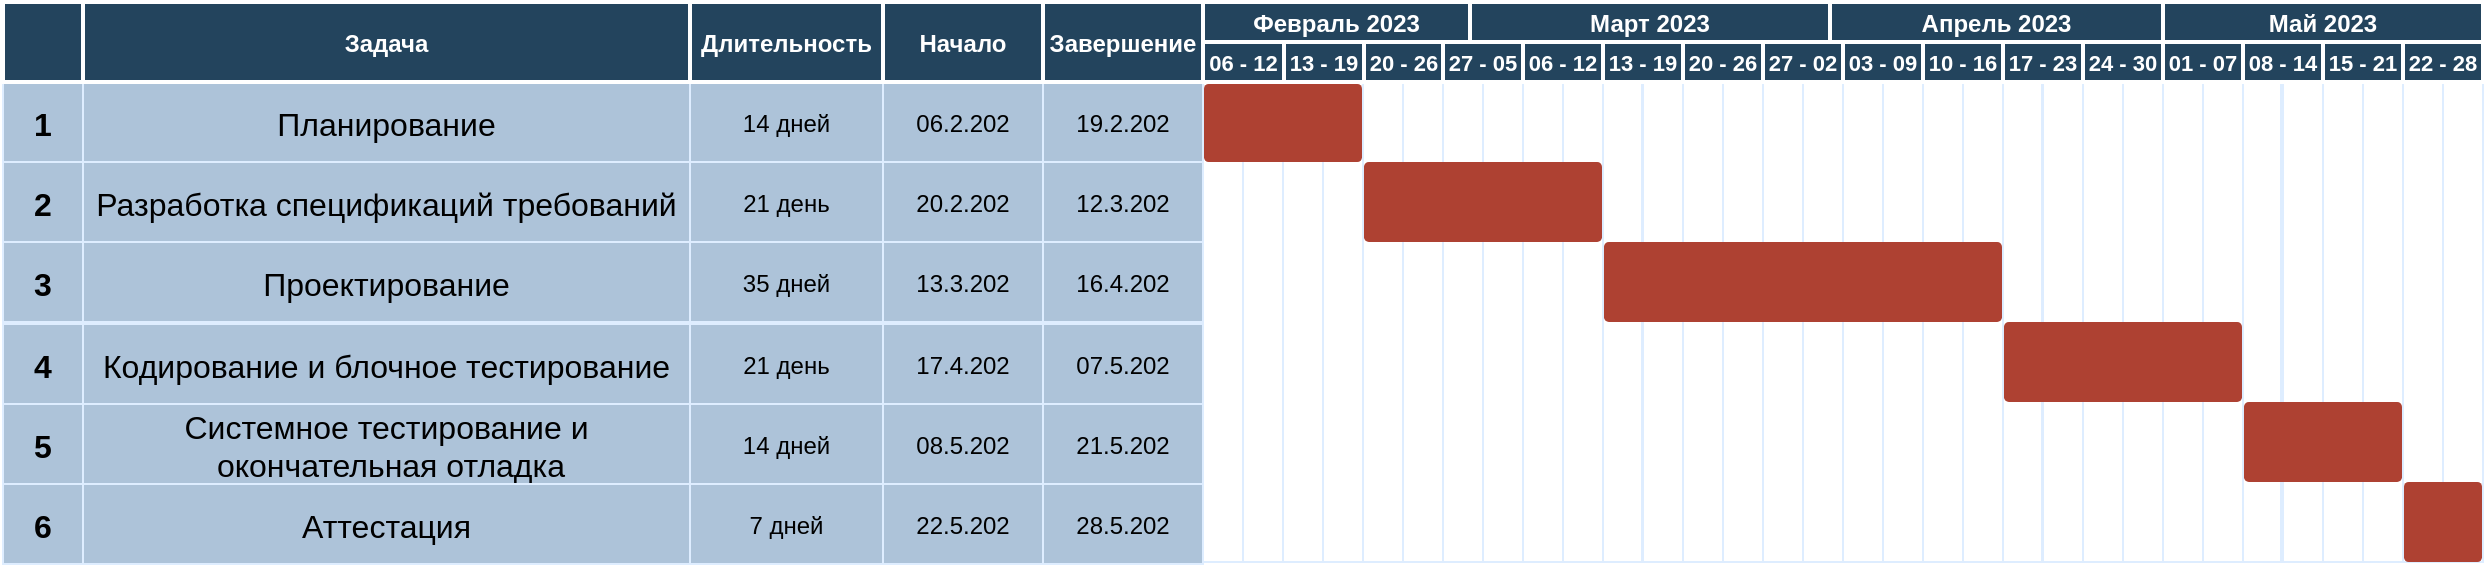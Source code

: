 <mxfile version="20.8.23" type="device"><diagram name="Page-1" id="8378b5f6-a2b2-b727-a746-972ab9d02e00"><mxGraphModel dx="1581" dy="602" grid="0" gridSize="10" guides="1" tooltips="1" connect="0" arrows="1" fold="1" page="1" pageScale="1.5" pageWidth="1169" pageHeight="827" background="none" math="0" shadow="0"><root><mxCell id="0"/><mxCell id="1" parent="0"/><mxCell id="5sbQRUAADLCEo3dAA-oh-627" value="" style="strokeColor=#DEEDFF" vertex="1" parent="1"><mxGeometry x="1195.5" y="1080.0" width="20" height="240" as="geometry"/></mxCell><mxCell id="5sbQRUAADLCEo3dAA-oh-625" value="" style="strokeColor=#DEEDFF" vertex="1" parent="1"><mxGeometry x="1036.5" y="1080.0" width="20" height="240" as="geometry"/></mxCell><mxCell id="5sbQRUAADLCEo3dAA-oh-626" value="" style="strokeColor=#DEEDFF" vertex="1" parent="1"><mxGeometry x="1076.0" y="1080.0" width="20" height="240" as="geometry"/></mxCell><mxCell id="5sbQRUAADLCEo3dAA-oh-624" value="" style="strokeColor=#DEEDFF" vertex="1" parent="1"><mxGeometry x="876.0" y="1080.0" width="20" height="240" as="geometry"/></mxCell><mxCell id="5sbQRUAADLCEo3dAA-oh-278" value="1" style="strokeColor=#DEEDFF;fillColor=#ADC3D9;fontSize=16;fontStyle=1" vertex="1" parent="1"><mxGeometry x="76.5" y="1080" width="40" height="40" as="geometry"/></mxCell><mxCell id="5sbQRUAADLCEo3dAA-oh-279" value="Планирование" style="align=center;strokeColor=#DEEDFF;fillColor=#ADC3D9;fontSize=16;" vertex="1" parent="1"><mxGeometry x="116.5" y="1080" width="303.5" height="40" as="geometry"/></mxCell><mxCell id="5sbQRUAADLCEo3dAA-oh-280" value="14 дней" style="strokeColor=#DEEDFF;fillColor=#ADC3D9" vertex="1" parent="1"><mxGeometry x="420" y="1080" width="96.5" height="40" as="geometry"/></mxCell><mxCell id="5sbQRUAADLCEo3dAA-oh-281" value="06.2.202" style="strokeColor=#DEEDFF;fillColor=#ADC3D9" vertex="1" parent="1"><mxGeometry x="516.5" y="1080" width="80" height="40" as="geometry"/></mxCell><mxCell id="5sbQRUAADLCEo3dAA-oh-282" value="19.2.202" style="strokeColor=#DEEDFF;fillColor=#ADC3D9" vertex="1" parent="1"><mxGeometry x="596.5" y="1080" width="80" height="40" as="geometry"/></mxCell><mxCell id="5sbQRUAADLCEo3dAA-oh-283" value="" style="strokeColor=#DEEDFF" vertex="1" parent="1"><mxGeometry x="676.5" y="1080.0" width="20" height="240" as="geometry"/></mxCell><mxCell id="5sbQRUAADLCEo3dAA-oh-409" value="" style="strokeColor=#DEEDFF" vertex="1" parent="1"><mxGeometry x="696.5" y="1080.0" width="20" height="240" as="geometry"/></mxCell><mxCell id="5sbQRUAADLCEo3dAA-oh-410" value="" style="strokeColor=#DEEDFF" vertex="1" parent="1"><mxGeometry x="716.5" y="1080.0" width="20" height="240" as="geometry"/></mxCell><mxCell id="5sbQRUAADLCEo3dAA-oh-411" value="" style="strokeColor=#DEEDFF" vertex="1" parent="1"><mxGeometry x="736.5" y="1080.0" width="20" height="240" as="geometry"/></mxCell><mxCell id="5sbQRUAADLCEo3dAA-oh-412" value="" style="strokeColor=#DEEDFF" vertex="1" parent="1"><mxGeometry x="756.5" y="1080.0" width="20" height="240" as="geometry"/></mxCell><mxCell id="5sbQRUAADLCEo3dAA-oh-415" value="" style="strokeColor=#DEEDFF" vertex="1" parent="1"><mxGeometry x="816.5" y="1080.0" width="20" height="240" as="geometry"/></mxCell><mxCell id="5sbQRUAADLCEo3dAA-oh-416" value="" style="strokeColor=#DEEDFF" vertex="1" parent="1"><mxGeometry x="836.5" y="1080.0" width="20" height="240" as="geometry"/></mxCell><mxCell id="5sbQRUAADLCEo3dAA-oh-417" value="" style="strokeColor=#DEEDFF" vertex="1" parent="1"><mxGeometry x="856.5" y="1080.0" width="20" height="240" as="geometry"/></mxCell><mxCell id="5sbQRUAADLCEo3dAA-oh-419" value="" style="strokeColor=#DEEDFF" vertex="1" parent="1"><mxGeometry x="896.5" y="1080.0" width="20" height="240" as="geometry"/></mxCell><mxCell id="5sbQRUAADLCEo3dAA-oh-422" value="" style="strokeColor=#DEEDFF" vertex="1" parent="1"><mxGeometry x="956.5" y="1080.0" width="20" height="240" as="geometry"/></mxCell><mxCell id="5sbQRUAADLCEo3dAA-oh-423" value="" style="strokeColor=#DEEDFF" vertex="1" parent="1"><mxGeometry x="976.5" y="1080.0" width="20" height="240" as="geometry"/></mxCell><mxCell id="5sbQRUAADLCEo3dAA-oh-424" value="" style="strokeColor=#DEEDFF" vertex="1" parent="1"><mxGeometry x="996.5" y="1080.0" width="20" height="240" as="geometry"/></mxCell><mxCell id="5sbQRUAADLCEo3dAA-oh-425" value="" style="strokeColor=#DEEDFF" vertex="1" parent="1"><mxGeometry x="1016.5" y="1080.0" width="20" height="240" as="geometry"/></mxCell><mxCell id="5sbQRUAADLCEo3dAA-oh-429" value="" style="strokeColor=#DEEDFF" vertex="1" parent="1"><mxGeometry x="1096.5" y="1080.0" width="20" height="240" as="geometry"/></mxCell><mxCell id="5sbQRUAADLCEo3dAA-oh-430" value="" style="strokeColor=#DEEDFF" vertex="1" parent="1"><mxGeometry x="1116.5" y="1080.0" width="20" height="240" as="geometry"/></mxCell><mxCell id="5sbQRUAADLCEo3dAA-oh-431" value="" style="strokeColor=#DEEDFF" vertex="1" parent="1"><mxGeometry x="1136.5" y="1080.0" width="20" height="240" as="geometry"/></mxCell><mxCell id="5sbQRUAADLCEo3dAA-oh-432" value="" style="strokeColor=#DEEDFF" vertex="1" parent="1"><mxGeometry x="1156.5" y="1080.0" width="20" height="240" as="geometry"/></mxCell><mxCell id="5sbQRUAADLCEo3dAA-oh-433" value="" style="strokeColor=#DEEDFF" vertex="1" parent="1"><mxGeometry x="1176.5" y="1080.0" width="20" height="240" as="geometry"/></mxCell><mxCell id="5sbQRUAADLCEo3dAA-oh-436" value="" style="strokeColor=#DEEDFF" vertex="1" parent="1"><mxGeometry x="1236.5" y="1080.0" width="20" height="240" as="geometry"/></mxCell><mxCell id="5sbQRUAADLCEo3dAA-oh-437" value="" style="strokeColor=#DEEDFF" vertex="1" parent="1"><mxGeometry x="1256.5" y="1080.0" width="20" height="240" as="geometry"/></mxCell><mxCell id="5sbQRUAADLCEo3dAA-oh-438" value="" style="strokeColor=#DEEDFF" vertex="1" parent="1"><mxGeometry x="1276.5" y="1080.0" width="20" height="240" as="geometry"/></mxCell><mxCell id="5sbQRUAADLCEo3dAA-oh-439" value="" style="strokeColor=#DEEDFF" vertex="1" parent="1"><mxGeometry x="1296.5" y="1080" width="20" height="240" as="geometry"/></mxCell><mxCell id="5sbQRUAADLCEo3dAA-oh-457" value="Задача" style="fillColor=#23445D;strokeColor=#FFFFFF;strokeWidth=2;fontColor=#FFFFFF;fontStyle=1" vertex="1" parent="1"><mxGeometry x="116.5" y="1040" width="303.5" height="40" as="geometry"/></mxCell><mxCell id="5sbQRUAADLCEo3dAA-oh-458" value="" style="fillColor=#23445D;strokeColor=#FFFFFF;strokeWidth=2;fontColor=#FFFFFF;fontStyle=1" vertex="1" parent="1"><mxGeometry x="76.5" y="1040" width="40" height="40" as="geometry"/></mxCell><mxCell id="5sbQRUAADLCEo3dAA-oh-459" value="Февраль 2023" style="fillColor=#23445D;strokeColor=#FFFFFF;strokeWidth=2;fontColor=#FFFFFF;fontStyle=1" vertex="1" parent="1"><mxGeometry x="676.5" y="1040" width="133.5" height="20" as="geometry"/></mxCell><mxCell id="5sbQRUAADLCEo3dAA-oh-460" value="06 - 12" style="fillColor=#23445D;strokeColor=#FFFFFF;strokeWidth=2;fontColor=#FFFFFF;fontStyle=1;fontSize=11;" vertex="1" parent="1"><mxGeometry x="676.5" y="1060" width="40.5" height="20" as="geometry"/></mxCell><mxCell id="5sbQRUAADLCEo3dAA-oh-467" value="Длительность" style="fillColor=#23445D;strokeColor=#FFFFFF;strokeWidth=2;fontColor=#FFFFFF;fontStyle=1" vertex="1" parent="1"><mxGeometry x="420" y="1040" width="96.5" height="40" as="geometry"/></mxCell><mxCell id="5sbQRUAADLCEo3dAA-oh-468" value="Начало" style="fillColor=#23445D;strokeColor=#FFFFFF;strokeWidth=2;fontColor=#FFFFFF;fontStyle=1" vertex="1" parent="1"><mxGeometry x="516.5" y="1040" width="80.0" height="40.0" as="geometry"/></mxCell><mxCell id="5sbQRUAADLCEo3dAA-oh-469" value="Завершение" style="fillColor=#23445D;strokeColor=#FFFFFF;strokeWidth=2;fontColor=#FFFFFF;fontStyle=1" vertex="1" parent="1"><mxGeometry x="596.5" y="1040" width="80.0" height="40.0" as="geometry"/></mxCell><mxCell id="5sbQRUAADLCEo3dAA-oh-470" value="Март 2023" style="fillColor=#23445D;strokeColor=#FFFFFF;strokeWidth=2;fontColor=#FFFFFF;fontStyle=1" vertex="1" parent="1"><mxGeometry x="810" y="1040" width="180" height="20" as="geometry"/></mxCell><mxCell id="5sbQRUAADLCEo3dAA-oh-478" value="Апрель 2023" style="fillColor=#23445D;strokeColor=#FFFFFF;strokeWidth=2;fontColor=#FFFFFF;fontStyle=1" vertex="1" parent="1"><mxGeometry x="990" y="1040" width="166.5" height="20" as="geometry"/></mxCell><mxCell id="5sbQRUAADLCEo3dAA-oh-486" value="Май 2023" style="fillColor=#23445D;strokeColor=#FFFFFF;strokeWidth=2;fontColor=#FFFFFF;fontStyle=1" vertex="1" parent="1"><mxGeometry x="1156.5" y="1040" width="160" height="20" as="geometry"/></mxCell><mxCell id="5sbQRUAADLCEo3dAA-oh-555" value="2" style="strokeColor=#DEEDFF;fillColor=#ADC3D9;fontSize=16;fontStyle=1" vertex="1" parent="1"><mxGeometry x="76.5" y="1120" width="40" height="40" as="geometry"/></mxCell><mxCell id="5sbQRUAADLCEo3dAA-oh-556" value="&#xA;Разработка спецификаций требований&#xA;" style="align=center;strokeColor=#DEEDFF;fillColor=#ADC3D9;fontSize=16;" vertex="1" parent="1"><mxGeometry x="116.5" y="1120" width="303.5" height="40" as="geometry"/></mxCell><mxCell id="5sbQRUAADLCEo3dAA-oh-557" value="21 день" style="strokeColor=#DEEDFF;fillColor=#ADC3D9" vertex="1" parent="1"><mxGeometry x="420" y="1120" width="96.5" height="40" as="geometry"/></mxCell><mxCell id="5sbQRUAADLCEo3dAA-oh-558" value="20.2.202" style="strokeColor=#DEEDFF;fillColor=#ADC3D9" vertex="1" parent="1"><mxGeometry x="516.5" y="1120" width="80" height="40" as="geometry"/></mxCell><mxCell id="5sbQRUAADLCEo3dAA-oh-559" value="12.3.202" style="strokeColor=#DEEDFF;fillColor=#ADC3D9" vertex="1" parent="1"><mxGeometry x="596.5" y="1120" width="80" height="40" as="geometry"/></mxCell><mxCell id="5sbQRUAADLCEo3dAA-oh-560" value="3" style="strokeColor=#DEEDFF;fillColor=#ADC3D9;fontSize=16;fontStyle=1" vertex="1" parent="1"><mxGeometry x="76.5" y="1160" width="40" height="40" as="geometry"/></mxCell><mxCell id="5sbQRUAADLCEo3dAA-oh-561" value="&#xA;Проектирование&#xA;" style="align=center;strokeColor=#DEEDFF;fillColor=#ADC3D9;fontSize=16;" vertex="1" parent="1"><mxGeometry x="116.5" y="1160" width="303.5" height="40" as="geometry"/></mxCell><mxCell id="5sbQRUAADLCEo3dAA-oh-562" value="35 дней" style="strokeColor=#DEEDFF;fillColor=#ADC3D9" vertex="1" parent="1"><mxGeometry x="420" y="1160" width="96.5" height="40" as="geometry"/></mxCell><mxCell id="5sbQRUAADLCEo3dAA-oh-563" value="13.3.202" style="strokeColor=#DEEDFF;fillColor=#ADC3D9" vertex="1" parent="1"><mxGeometry x="516.5" y="1160" width="80" height="40" as="geometry"/></mxCell><mxCell id="5sbQRUAADLCEo3dAA-oh-564" value="16.4.202" style="strokeColor=#DEEDFF;fillColor=#ADC3D9" vertex="1" parent="1"><mxGeometry x="596.5" y="1160" width="80" height="40" as="geometry"/></mxCell><mxCell id="5sbQRUAADLCEo3dAA-oh-565" value="4" style="strokeColor=#DEEDFF;fillColor=#ADC3D9;fontSize=16;fontStyle=1" vertex="1" parent="1"><mxGeometry x="76.5" y="1201" width="40" height="40" as="geometry"/></mxCell><mxCell id="5sbQRUAADLCEo3dAA-oh-566" value="Кодирование и блочное тестирование" style="align=center;strokeColor=#DEEDFF;fillColor=#ADC3D9;fontSize=16;" vertex="1" parent="1"><mxGeometry x="116.5" y="1201" width="303.5" height="40" as="geometry"/></mxCell><mxCell id="5sbQRUAADLCEo3dAA-oh-567" value="21 день" style="strokeColor=#DEEDFF;fillColor=#ADC3D9" vertex="1" parent="1"><mxGeometry x="420" y="1201" width="96.5" height="40" as="geometry"/></mxCell><mxCell id="5sbQRUAADLCEo3dAA-oh-568" value="17.4.202" style="strokeColor=#DEEDFF;fillColor=#ADC3D9" vertex="1" parent="1"><mxGeometry x="516.5" y="1201" width="80" height="40" as="geometry"/></mxCell><mxCell id="5sbQRUAADLCEo3dAA-oh-569" value="07.5.202" style="strokeColor=#DEEDFF;fillColor=#ADC3D9" vertex="1" parent="1"><mxGeometry x="596.5" y="1201" width="80" height="40" as="geometry"/></mxCell><mxCell id="5sbQRUAADLCEo3dAA-oh-570" value="5" style="strokeColor=#DEEDFF;fillColor=#ADC3D9;fontSize=16;fontStyle=1" vertex="1" parent="1"><mxGeometry x="76.5" y="1241" width="40" height="40" as="geometry"/></mxCell><mxCell id="5sbQRUAADLCEo3dAA-oh-571" value="Системное тестирование и&#xA; окончательная отладка" style="align=center;strokeColor=#DEEDFF;fillColor=#ADC3D9;fontSize=16;" vertex="1" parent="1"><mxGeometry x="116.5" y="1241" width="303.5" height="40" as="geometry"/></mxCell><mxCell id="5sbQRUAADLCEo3dAA-oh-572" value="14 дней" style="strokeColor=#DEEDFF;fillColor=#ADC3D9" vertex="1" parent="1"><mxGeometry x="420" y="1241" width="96.5" height="40" as="geometry"/></mxCell><mxCell id="5sbQRUAADLCEo3dAA-oh-573" value="08.5.202" style="strokeColor=#DEEDFF;fillColor=#ADC3D9" vertex="1" parent="1"><mxGeometry x="516.5" y="1241" width="80" height="40" as="geometry"/></mxCell><mxCell id="5sbQRUAADLCEo3dAA-oh-574" value="21.5.202" style="strokeColor=#DEEDFF;fillColor=#ADC3D9" vertex="1" parent="1"><mxGeometry x="596.5" y="1241" width="80" height="40" as="geometry"/></mxCell><mxCell id="5sbQRUAADLCEo3dAA-oh-575" value="6" style="strokeColor=#DEEDFF;fillColor=#ADC3D9;fontSize=16;fontStyle=1" vertex="1" parent="1"><mxGeometry x="76.5" y="1281" width="40" height="40" as="geometry"/></mxCell><mxCell id="5sbQRUAADLCEo3dAA-oh-576" value="Аттестация" style="align=center;strokeColor=#DEEDFF;fillColor=#ADC3D9;fontSize=16;" vertex="1" parent="1"><mxGeometry x="116.5" y="1281" width="303.5" height="40" as="geometry"/></mxCell><mxCell id="5sbQRUAADLCEo3dAA-oh-577" value="7 дней" style="strokeColor=#DEEDFF;fillColor=#ADC3D9" vertex="1" parent="1"><mxGeometry x="420" y="1281" width="96.5" height="40" as="geometry"/></mxCell><mxCell id="5sbQRUAADLCEo3dAA-oh-578" value="22.5.202" style="strokeColor=#DEEDFF;fillColor=#ADC3D9" vertex="1" parent="1"><mxGeometry x="516.5" y="1281" width="80" height="40" as="geometry"/></mxCell><mxCell id="5sbQRUAADLCEo3dAA-oh-579" value="28.5.202" style="strokeColor=#DEEDFF;fillColor=#ADC3D9" vertex="1" parent="1"><mxGeometry x="596.5" y="1281" width="80" height="40" as="geometry"/></mxCell><mxCell id="5sbQRUAADLCEo3dAA-oh-581" value="" style="strokeColor=#DEEDFF" vertex="1" parent="1"><mxGeometry x="796.5" y="1080.0" width="20" height="240" as="geometry"/></mxCell><mxCell id="5sbQRUAADLCEo3dAA-oh-582" value="" style="strokeColor=#DEEDFF" vertex="1" parent="1"><mxGeometry x="776.5" y="1080.0" width="20" height="240" as="geometry"/></mxCell><mxCell id="5sbQRUAADLCEo3dAA-oh-583" value="" style="strokeColor=#DEEDFF" vertex="1" parent="1"><mxGeometry x="916.5" y="1080.0" width="20" height="240" as="geometry"/></mxCell><mxCell id="5sbQRUAADLCEo3dAA-oh-584" value="" style="strokeColor=#DEEDFF" vertex="1" parent="1"><mxGeometry x="936.5" y="1080.0" width="20" height="240" as="geometry"/></mxCell><mxCell id="5sbQRUAADLCEo3dAA-oh-585" value="" style="strokeColor=#DEEDFF" vertex="1" parent="1"><mxGeometry x="1056.5" y="1080.0" width="20" height="240" as="geometry"/></mxCell><mxCell id="5sbQRUAADLCEo3dAA-oh-588" value="" style="strokeColor=#DEEDFF" vertex="1" parent="1"><mxGeometry x="1216.5" y="1080.0" width="20" height="240" as="geometry"/></mxCell><mxCell id="5sbQRUAADLCEo3dAA-oh-593" value="13 - 19" style="fillColor=#23445D;strokeColor=#FFFFFF;strokeWidth=2;fontColor=#FFFFFF;fontStyle=1;fontSize=11;align=center;" vertex="1" parent="1"><mxGeometry x="717" y="1060" width="40" height="20" as="geometry"/></mxCell><mxCell id="5sbQRUAADLCEo3dAA-oh-594" value="20 - 26" style="fillColor=#23445D;strokeColor=#FFFFFF;strokeWidth=2;fontColor=#FFFFFF;fontStyle=1;fontSize=11;" vertex="1" parent="1"><mxGeometry x="757" y="1060" width="40" height="20" as="geometry"/></mxCell><mxCell id="5sbQRUAADLCEo3dAA-oh-599" value="27 - 05" style="fillColor=#23445D;strokeColor=#FFFFFF;strokeWidth=2;fontColor=#FFFFFF;fontStyle=1;fontSize=11;" vertex="1" parent="1"><mxGeometry x="796.5" y="1060" width="40" height="20" as="geometry"/></mxCell><mxCell id="5sbQRUAADLCEo3dAA-oh-600" value="06 - 12" style="fillColor=#23445D;strokeColor=#FFFFFF;strokeWidth=2;fontColor=#FFFFFF;fontStyle=1;fontSize=11;" vertex="1" parent="1"><mxGeometry x="836.5" y="1060" width="40" height="20" as="geometry"/></mxCell><mxCell id="5sbQRUAADLCEo3dAA-oh-601" value="13 - 19" style="fillColor=#23445D;strokeColor=#FFFFFF;strokeWidth=2;fontColor=#FFFFFF;fontStyle=1;fontSize=11;" vertex="1" parent="1"><mxGeometry x="876.5" y="1060" width="40" height="20" as="geometry"/></mxCell><mxCell id="5sbQRUAADLCEo3dAA-oh-602" value="20 - 26" style="fillColor=#23445D;strokeColor=#FFFFFF;strokeWidth=2;fontColor=#FFFFFF;fontStyle=1;fontSize=11;" vertex="1" parent="1"><mxGeometry x="916.5" y="1060" width="40" height="20" as="geometry"/></mxCell><mxCell id="5sbQRUAADLCEo3dAA-oh-603" value="27 - 02" style="fillColor=#23445D;strokeColor=#FFFFFF;strokeWidth=2;fontColor=#FFFFFF;fontStyle=1;fontSize=11;" vertex="1" parent="1"><mxGeometry x="956.5" y="1060" width="40" height="20" as="geometry"/></mxCell><mxCell id="5sbQRUAADLCEo3dAA-oh-604" value="03 - 09" style="fillColor=#23445D;strokeColor=#FFFFFF;strokeWidth=2;fontColor=#FFFFFF;fontStyle=1;fontSize=11;" vertex="1" parent="1"><mxGeometry x="996.5" y="1060" width="40" height="20" as="geometry"/></mxCell><mxCell id="5sbQRUAADLCEo3dAA-oh-605" value="10 - 16" style="fillColor=#23445D;strokeColor=#FFFFFF;strokeWidth=2;fontColor=#FFFFFF;fontStyle=1;fontSize=11;" vertex="1" parent="1"><mxGeometry x="1036.5" y="1060" width="40" height="20" as="geometry"/></mxCell><mxCell id="5sbQRUAADLCEo3dAA-oh-606" value="17 - 23" style="fillColor=#23445D;strokeColor=#FFFFFF;strokeWidth=2;fontColor=#FFFFFF;fontStyle=1;fontSize=11;" vertex="1" parent="1"><mxGeometry x="1076.5" y="1060" width="40" height="20" as="geometry"/></mxCell><mxCell id="5sbQRUAADLCEo3dAA-oh-607" value="24 - 30" style="fillColor=#23445D;strokeColor=#FFFFFF;strokeWidth=2;fontColor=#FFFFFF;fontStyle=1;fontSize=11;" vertex="1" parent="1"><mxGeometry x="1116.5" y="1060" width="40" height="20" as="geometry"/></mxCell><mxCell id="5sbQRUAADLCEo3dAA-oh-608" value="01 - 07" style="fillColor=#23445D;strokeColor=#FFFFFF;strokeWidth=2;fontColor=#FFFFFF;fontStyle=1;fontSize=11;" vertex="1" parent="1"><mxGeometry x="1156.5" y="1060" width="40" height="20" as="geometry"/></mxCell><mxCell id="5sbQRUAADLCEo3dAA-oh-609" value="08 - 14" style="fillColor=#23445D;strokeColor=#FFFFFF;strokeWidth=2;fontColor=#FFFFFF;fontStyle=1;fontSize=11;" vertex="1" parent="1"><mxGeometry x="1196.5" y="1060" width="40" height="20" as="geometry"/></mxCell><mxCell id="5sbQRUAADLCEo3dAA-oh-610" value="15 - 21" style="fillColor=#23445D;strokeColor=#FFFFFF;strokeWidth=2;fontColor=#FFFFFF;fontStyle=1;fontSize=11;" vertex="1" parent="1"><mxGeometry x="1236.5" y="1060" width="40" height="20" as="geometry"/></mxCell><mxCell id="5sbQRUAADLCEo3dAA-oh-611" value="22 - 28" style="fillColor=#23445D;strokeColor=#FFFFFF;strokeWidth=2;fontColor=#FFFFFF;fontStyle=1;fontSize=11;" vertex="1" parent="1"><mxGeometry x="1276.5" y="1060" width="40" height="20" as="geometry"/></mxCell><mxCell id="5sbQRUAADLCEo3dAA-oh-613" value="" style="shape=mxgraph.flowchart.process;fillColor=#AE4132;strokeColor=none;strokeWidth=2;opacity=100" vertex="1" parent="1"><mxGeometry x="677" y="1081" width="79" height="39" as="geometry"/></mxCell><mxCell id="5sbQRUAADLCEo3dAA-oh-614" value="" style="shape=mxgraph.flowchart.process;fillColor=#AE4132;strokeColor=none;strokeWidth=2;opacity=100" vertex="1" parent="1"><mxGeometry x="757" y="1120" width="119" height="40" as="geometry"/></mxCell><mxCell id="5sbQRUAADLCEo3dAA-oh-615" value="" style="shape=mxgraph.flowchart.process;fillColor=#AE4132;strokeColor=none;strokeWidth=2;opacity=100" vertex="1" parent="1"><mxGeometry x="877" y="1160" width="199" height="40" as="geometry"/></mxCell><mxCell id="5sbQRUAADLCEo3dAA-oh-616" value="" style="shape=mxgraph.flowchart.process;fillColor=#AE4132;strokeColor=none;strokeWidth=2;opacity=100" vertex="1" parent="1"><mxGeometry x="1077" y="1200" width="119" height="40" as="geometry"/></mxCell><mxCell id="5sbQRUAADLCEo3dAA-oh-617" value="" style="shape=mxgraph.flowchart.process;fillColor=#AE4132;strokeColor=none;strokeWidth=2;opacity=100" vertex="1" parent="1"><mxGeometry x="1197" y="1240" width="79" height="40" as="geometry"/></mxCell><mxCell id="5sbQRUAADLCEo3dAA-oh-618" value="" style="shape=mxgraph.flowchart.process;fillColor=#AE4132;strokeColor=none;strokeWidth=2;opacity=100" vertex="1" parent="1"><mxGeometry x="1277" y="1280" width="39" height="40" as="geometry"/></mxCell></root></mxGraphModel></diagram></mxfile>